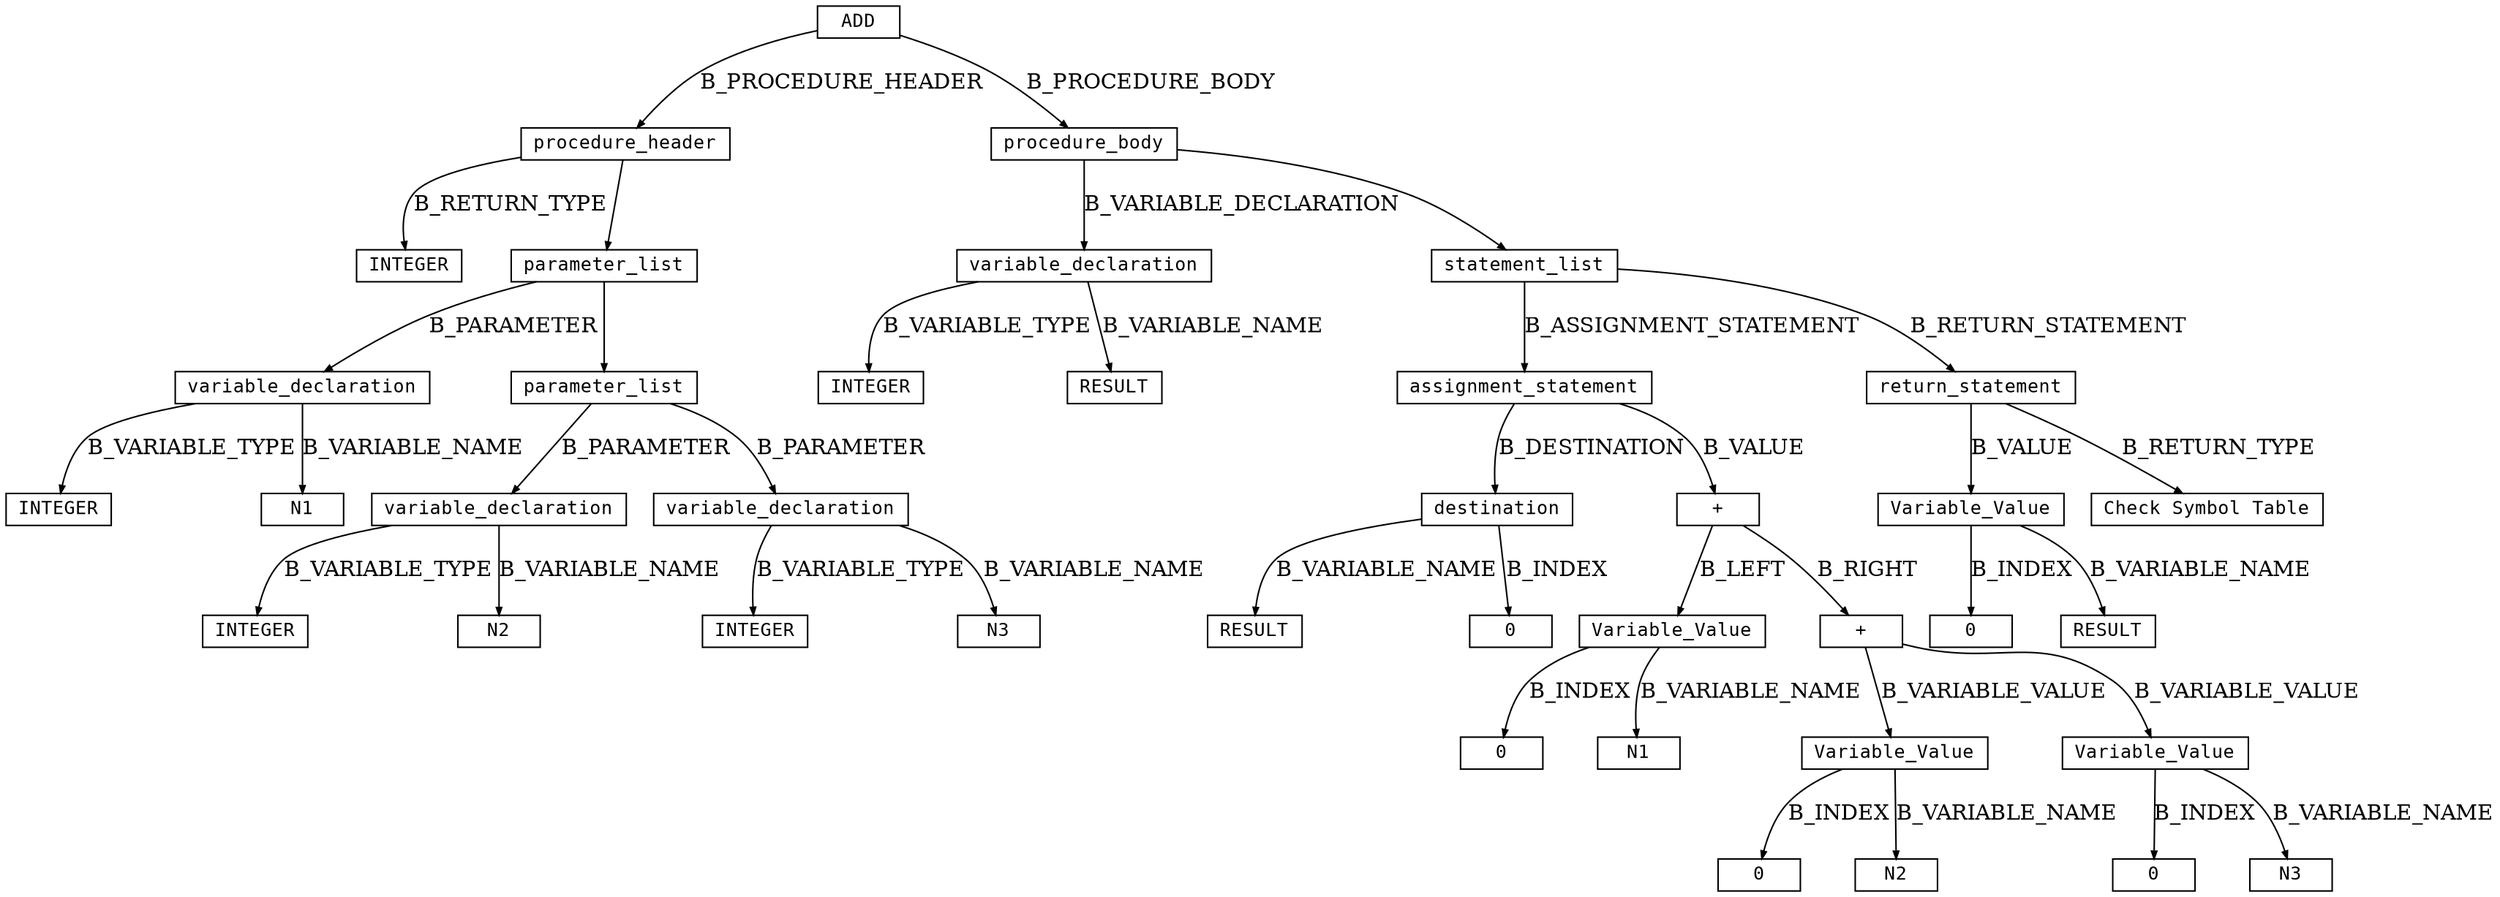 digraph parsetree {
  node [shape=box, fontsize=12, fontname="Courier", height=.1];
  ranksep=.6;
  edge [arrowsize=.5]
  node1 [label="ADD"]
  node2 [label="procedure_header"]
  node1 -> node2 [ label= "B_PROCEDURE_HEADER" ];
  node3 [label="procedure_body"]
  node1 -> node3 [ label= "B_PROCEDURE_BODY" ];
  node4 [label="INTEGER"]
  node2 -> node4 [ label= "B_RETURN_TYPE" ];
  node5 [label="parameter_list"]
  node2 -> node5 [ label= "" ];
  node6 [label="variable_declaration"]
  node3 -> node6 [ label= "B_VARIABLE_DECLARATION" ];
  node7 [label="statement_list"]
  node3 -> node7 [ label= "" ];
  node8 [label="variable_declaration"]
  node5 -> node8 [ label= "B_PARAMETER" ];
  node9 [label="parameter_list"]
  node5 -> node9 [ label= "" ];
  node10 [label="INTEGER"]
  node6 -> node10 [ label= "B_VARIABLE_TYPE" ];
  node11 [label="RESULT"]
  node6 -> node11 [ label= "B_VARIABLE_NAME" ];
  node12 [label="assignment_statement"]
  node7 -> node12 [ label= "B_ASSIGNMENT_STATEMENT" ];
  node13 [label="return_statement"]
  node7 -> node13 [ label= "B_RETURN_STATEMENT" ];
  node14 [label="INTEGER"]
  node8 -> node14 [ label= "B_VARIABLE_TYPE" ];
  node15 [label="N1"]
  node8 -> node15 [ label= "B_VARIABLE_NAME" ];
  node16 [label="variable_declaration"]
  node9 -> node16 [ label= "B_PARAMETER" ];
  node17 [label="variable_declaration"]
  node9 -> node17 [ label= "B_PARAMETER" ];
  node18 [label="destination"]
  node12 -> node18 [ label= "B_DESTINATION" ];
  node19 [label="+"]
  node12 -> node19 [ label= "B_VALUE" ];
  node20 [label="Variable_Value"]
  node13 -> node20 [ label= "B_VALUE" ];
  node21 [label="Check Symbol Table"]
  node13 -> node21 [ label= "B_RETURN_TYPE" ];
  node22 [label="INTEGER"]
  node16 -> node22 [ label= "B_VARIABLE_TYPE" ];
  node23 [label="N2"]
  node16 -> node23 [ label= "B_VARIABLE_NAME" ];
  node24 [label="INTEGER"]
  node17 -> node24 [ label= "B_VARIABLE_TYPE" ];
  node25 [label="N3"]
  node17 -> node25 [ label= "B_VARIABLE_NAME" ];
  node26 [label="RESULT"]
  node18 -> node26 [ label= "B_VARIABLE_NAME" ];
  node27 [label="0"]
  node18 -> node27 [ label= "B_INDEX" ];
  node28 [label="Variable_Value"]
  node19 -> node28 [ label= "B_LEFT" ];
  node29 [label="+"]
  node19 -> node29 [ label= "B_RIGHT" ];
  node30 [label="0"]
  node20 -> node30 [ label= "B_INDEX" ];
  node31 [label="RESULT"]
  node20 -> node31 [ label= "B_VARIABLE_NAME" ];
  node32 [label="0"]
  node28 -> node32 [ label= "B_INDEX" ];
  node33 [label="N1"]
  node28 -> node33 [ label= "B_VARIABLE_NAME" ];
  node34 [label="Variable_Value"]
  node29 -> node34 [ label= "B_VARIABLE_VALUE" ];
  node35 [label="Variable_Value"]
  node29 -> node35 [ label= "B_VARIABLE_VALUE" ];
  node36 [label="0"]
  node34 -> node36 [ label= "B_INDEX" ];
  node37 [label="N2"]
  node34 -> node37 [ label= "B_VARIABLE_NAME" ];
  node38 [label="0"]
  node35 -> node38 [ label= "B_INDEX" ];
  node39 [label="N3"]
  node35 -> node39 [ label= "B_VARIABLE_NAME" ];
}
